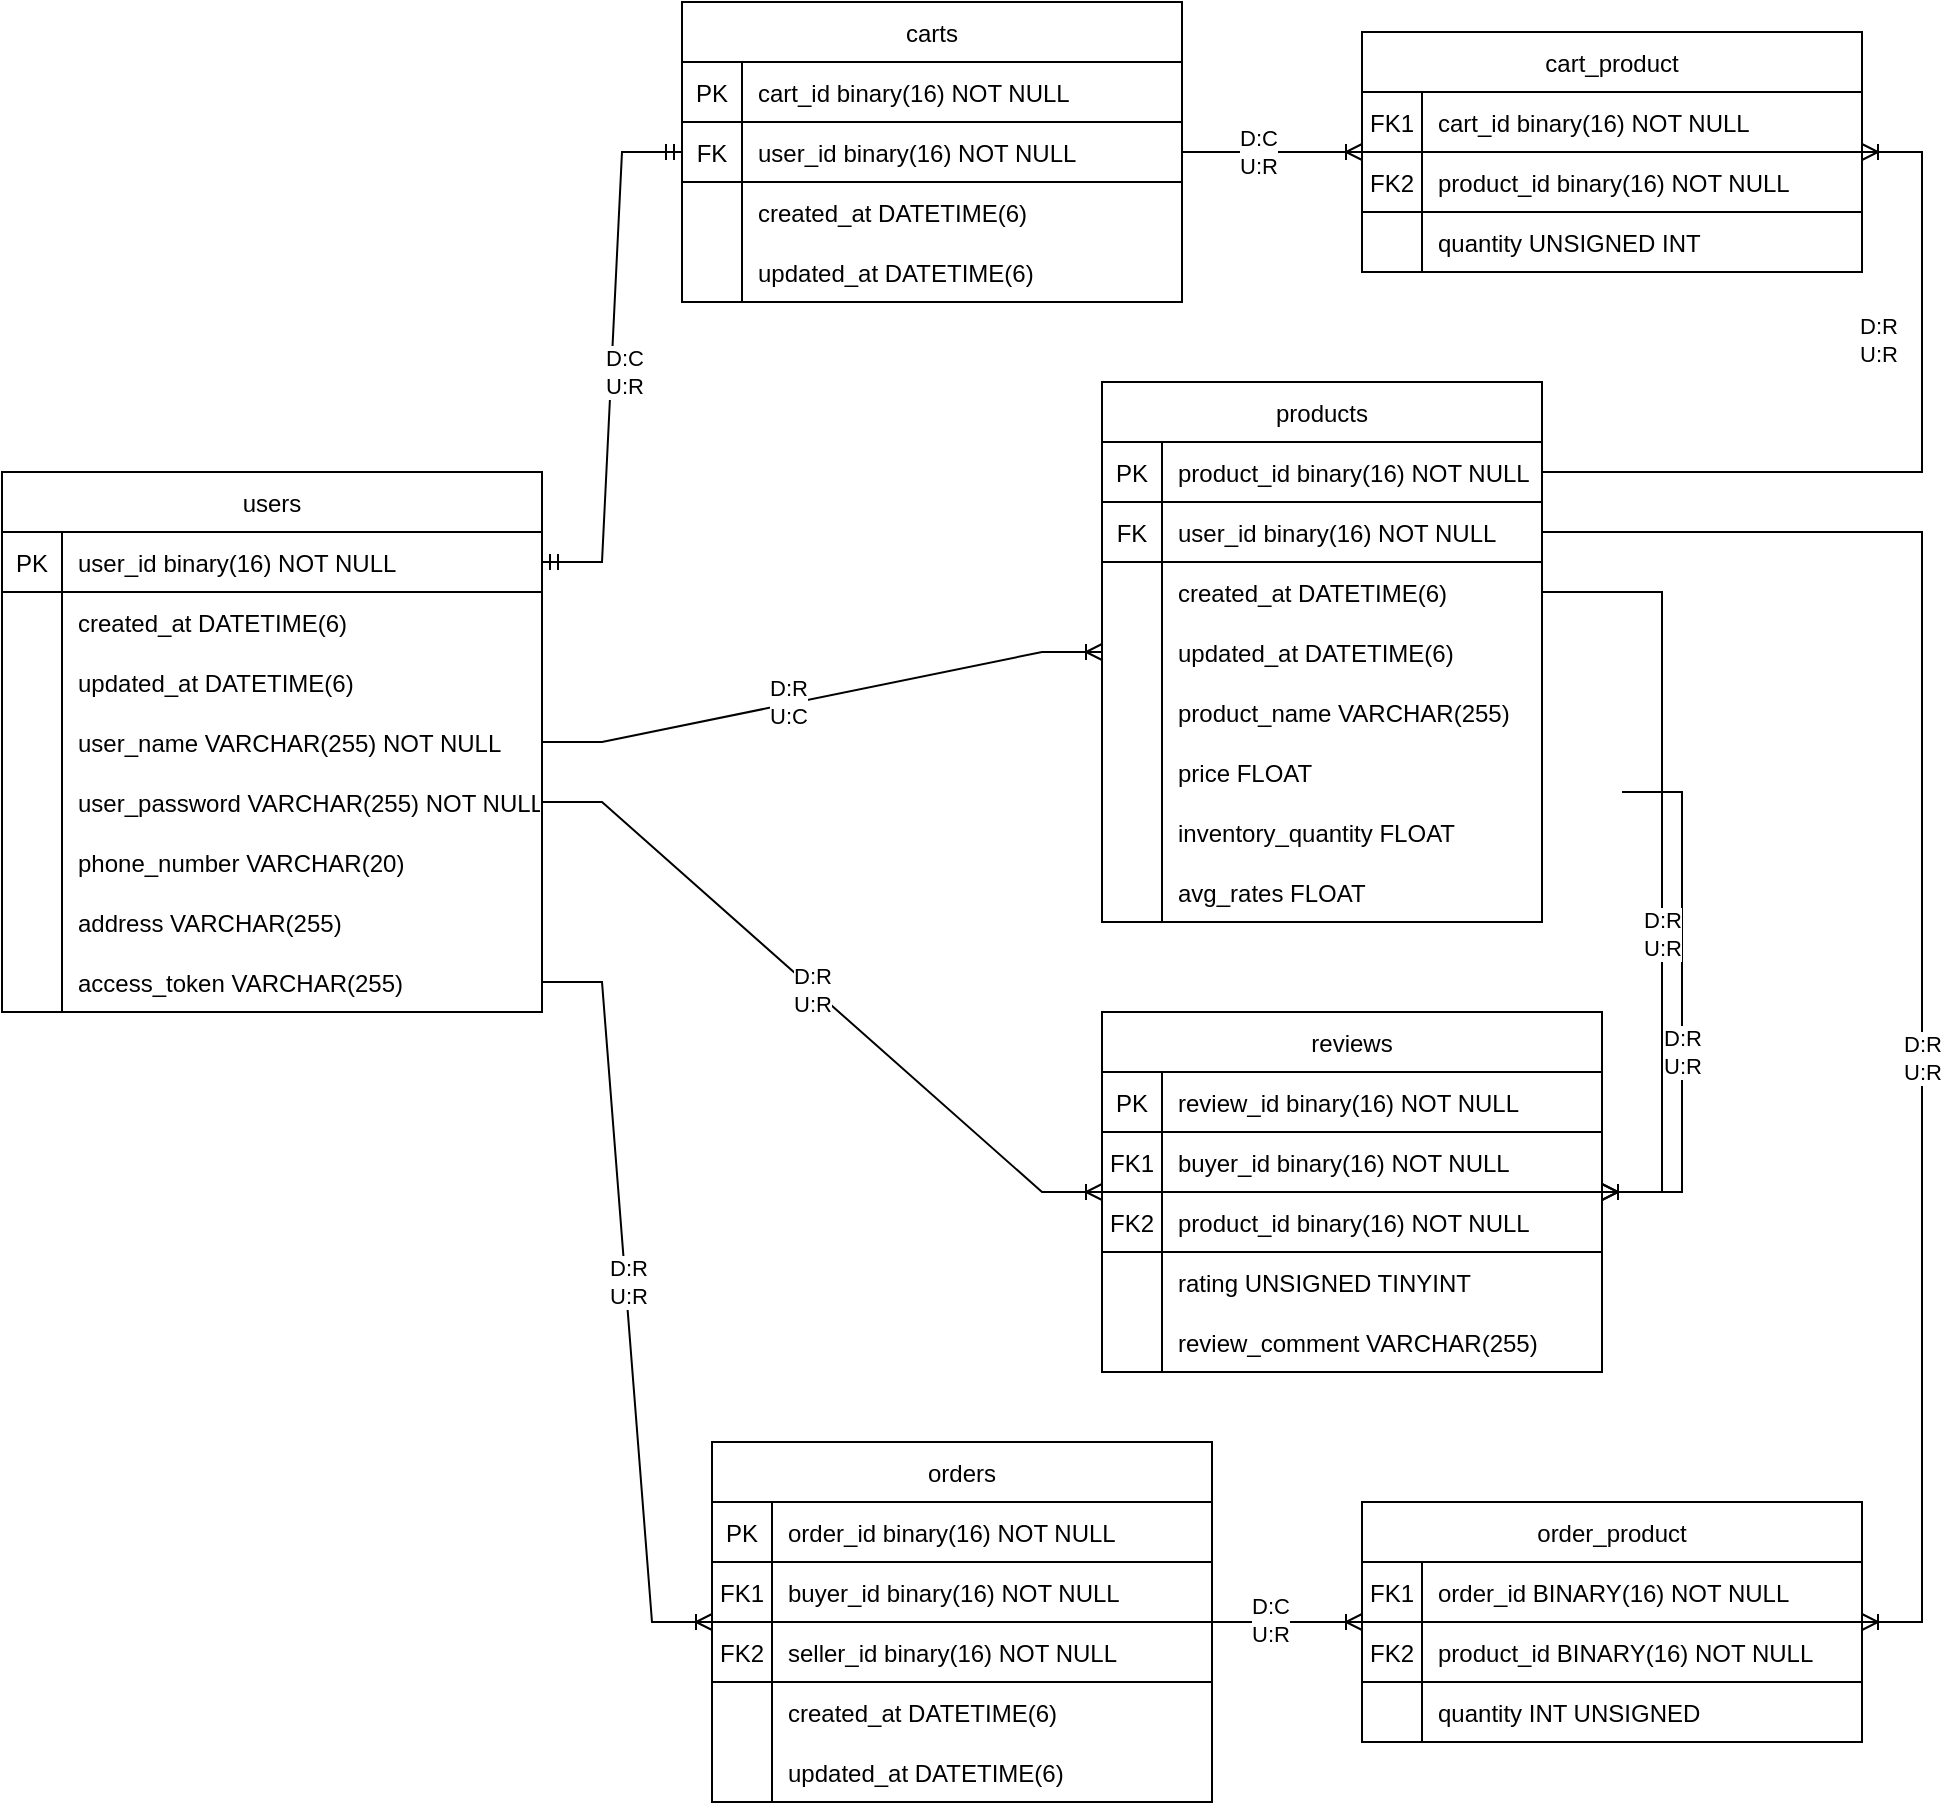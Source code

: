 <mxfile version="21.6.2" type="device">
  <diagram id="R2lEEEUBdFMjLlhIrx00" name="Page-1">
    <mxGraphModel dx="794" dy="1581" grid="1" gridSize="10" guides="1" tooltips="1" connect="1" arrows="1" fold="1" page="1" pageScale="1" pageWidth="850" pageHeight="1100" math="0" shadow="0" extFonts="Permanent Marker^https://fonts.googleapis.com/css?family=Permanent+Marker">
      <root>
        <mxCell id="0" />
        <mxCell id="1" parent="0" />
        <mxCell id="C-vyLk0tnHw3VtMMgP7b-2" value="products" style="shape=table;startSize=30;container=1;collapsible=1;childLayout=tableLayout;fixedRows=1;rowLines=0;fontStyle=0;align=center;resizeLast=0;noLabel=0;shadow=0;rounded=0;columnLines=1;strokeColor=default;swimlaneLine=1;bottom=1;left=1;right=1;allowArrows=1;fillOpacity=100;" parent="1" vertex="1">
          <mxGeometry x="620" y="120" width="220" height="270" as="geometry" />
        </mxCell>
        <mxCell id="C-vyLk0tnHw3VtMMgP7b-3" value="" style="shape=partialRectangle;collapsible=0;dropTarget=0;pointerEvents=0;fillColor=none;points=[[0,0.5],[1,0.5]];portConstraint=eastwest;top=0;left=0;right=0;bottom=1;fontStyle=0" parent="C-vyLk0tnHw3VtMMgP7b-2" vertex="1">
          <mxGeometry y="30" width="220" height="30" as="geometry" />
        </mxCell>
        <mxCell id="C-vyLk0tnHw3VtMMgP7b-4" value="PK" style="shape=partialRectangle;overflow=hidden;connectable=0;fillColor=none;top=0;left=0;bottom=0;right=0;fontStyle=0;" parent="C-vyLk0tnHw3VtMMgP7b-3" vertex="1">
          <mxGeometry width="30" height="30" as="geometry">
            <mxRectangle width="30" height="30" as="alternateBounds" />
          </mxGeometry>
        </mxCell>
        <mxCell id="C-vyLk0tnHw3VtMMgP7b-5" value="product_id binary(16) NOT NULL" style="shape=partialRectangle;overflow=hidden;connectable=0;fillColor=none;top=0;left=0;bottom=0;right=0;align=left;spacingLeft=6;fontStyle=0;" parent="C-vyLk0tnHw3VtMMgP7b-3" vertex="1">
          <mxGeometry x="30" width="190" height="30" as="geometry">
            <mxRectangle width="190" height="30" as="alternateBounds" />
          </mxGeometry>
        </mxCell>
        <mxCell id="14CpFTZPQxn80sqJEHn7-137" style="shape=partialRectangle;collapsible=0;dropTarget=0;pointerEvents=0;fillColor=none;points=[[0,0.5],[1,0.5]];portConstraint=eastwest;top=0;left=0;right=0;bottom=0;fontStyle=0" vertex="1" parent="C-vyLk0tnHw3VtMMgP7b-2">
          <mxGeometry y="60" width="220" height="30" as="geometry" />
        </mxCell>
        <mxCell id="14CpFTZPQxn80sqJEHn7-138" value="FK" style="shape=partialRectangle;overflow=hidden;connectable=0;fillColor=none;top=0;left=0;bottom=1;right=0;fontStyle=0;shadow=0;" vertex="1" parent="14CpFTZPQxn80sqJEHn7-137">
          <mxGeometry width="30" height="30" as="geometry">
            <mxRectangle width="30" height="30" as="alternateBounds" />
          </mxGeometry>
        </mxCell>
        <mxCell id="14CpFTZPQxn80sqJEHn7-139" value="user_id binary(16) NOT NULL" style="shape=partialRectangle;overflow=hidden;connectable=0;fillColor=none;top=0;left=0;bottom=1;right=0;align=left;spacingLeft=6;fontStyle=0;" vertex="1" parent="14CpFTZPQxn80sqJEHn7-137">
          <mxGeometry x="30" width="190" height="30" as="geometry">
            <mxRectangle width="190" height="30" as="alternateBounds" />
          </mxGeometry>
        </mxCell>
        <mxCell id="14CpFTZPQxn80sqJEHn7-206" style="shape=partialRectangle;collapsible=0;dropTarget=0;pointerEvents=0;fillColor=none;points=[[0,0.5],[1,0.5]];portConstraint=eastwest;top=0;left=0;right=0;bottom=0;fontStyle=0" vertex="1" parent="C-vyLk0tnHw3VtMMgP7b-2">
          <mxGeometry y="90" width="220" height="30" as="geometry" />
        </mxCell>
        <mxCell id="14CpFTZPQxn80sqJEHn7-207" style="shape=partialRectangle;overflow=hidden;connectable=0;fillColor=none;top=0;left=0;bottom=0;right=0;fontStyle=0;shadow=0;" vertex="1" parent="14CpFTZPQxn80sqJEHn7-206">
          <mxGeometry width="30" height="30" as="geometry">
            <mxRectangle width="30" height="30" as="alternateBounds" />
          </mxGeometry>
        </mxCell>
        <mxCell id="14CpFTZPQxn80sqJEHn7-208" value="created_at DATETIME(6)" style="shape=partialRectangle;overflow=hidden;connectable=0;fillColor=none;top=0;left=0;bottom=0;right=0;align=left;spacingLeft=6;fontStyle=0;" vertex="1" parent="14CpFTZPQxn80sqJEHn7-206">
          <mxGeometry x="30" width="190" height="30" as="geometry">
            <mxRectangle width="190" height="30" as="alternateBounds" />
          </mxGeometry>
        </mxCell>
        <mxCell id="14CpFTZPQxn80sqJEHn7-209" style="shape=partialRectangle;collapsible=0;dropTarget=0;pointerEvents=0;fillColor=none;points=[[0,0.5],[1,0.5]];portConstraint=eastwest;top=0;left=0;right=0;bottom=0;fontStyle=0" vertex="1" parent="C-vyLk0tnHw3VtMMgP7b-2">
          <mxGeometry y="120" width="220" height="30" as="geometry" />
        </mxCell>
        <mxCell id="14CpFTZPQxn80sqJEHn7-210" style="shape=partialRectangle;overflow=hidden;connectable=0;fillColor=none;top=0;left=0;bottom=0;right=0;fontStyle=0;shadow=0;" vertex="1" parent="14CpFTZPQxn80sqJEHn7-209">
          <mxGeometry width="30" height="30" as="geometry">
            <mxRectangle width="30" height="30" as="alternateBounds" />
          </mxGeometry>
        </mxCell>
        <mxCell id="14CpFTZPQxn80sqJEHn7-211" value="updated_at DATETIME(6)" style="shape=partialRectangle;overflow=hidden;connectable=0;fillColor=none;top=0;left=0;bottom=0;right=0;align=left;spacingLeft=6;fontStyle=0;" vertex="1" parent="14CpFTZPQxn80sqJEHn7-209">
          <mxGeometry x="30" width="190" height="30" as="geometry">
            <mxRectangle width="190" height="30" as="alternateBounds" />
          </mxGeometry>
        </mxCell>
        <mxCell id="14CpFTZPQxn80sqJEHn7-212" style="shape=partialRectangle;collapsible=0;dropTarget=0;pointerEvents=0;fillColor=none;points=[[0,0.5],[1,0.5]];portConstraint=eastwest;top=0;left=0;right=0;bottom=0;fontStyle=0" vertex="1" parent="C-vyLk0tnHw3VtMMgP7b-2">
          <mxGeometry y="150" width="220" height="30" as="geometry" />
        </mxCell>
        <mxCell id="14CpFTZPQxn80sqJEHn7-213" style="shape=partialRectangle;overflow=hidden;connectable=0;fillColor=none;top=0;left=0;bottom=0;right=0;fontStyle=0;shadow=0;" vertex="1" parent="14CpFTZPQxn80sqJEHn7-212">
          <mxGeometry width="30" height="30" as="geometry">
            <mxRectangle width="30" height="30" as="alternateBounds" />
          </mxGeometry>
        </mxCell>
        <mxCell id="14CpFTZPQxn80sqJEHn7-214" value="product_name VARCHAR(255)" style="shape=partialRectangle;overflow=hidden;connectable=0;fillColor=none;top=0;left=0;bottom=0;right=0;align=left;spacingLeft=6;fontStyle=0;" vertex="1" parent="14CpFTZPQxn80sqJEHn7-212">
          <mxGeometry x="30" width="190" height="30" as="geometry">
            <mxRectangle width="190" height="30" as="alternateBounds" />
          </mxGeometry>
        </mxCell>
        <mxCell id="14CpFTZPQxn80sqJEHn7-215" style="shape=partialRectangle;collapsible=0;dropTarget=0;pointerEvents=0;fillColor=none;points=[[0,0.5],[1,0.5]];portConstraint=eastwest;top=0;left=0;right=0;bottom=0;fontStyle=0" vertex="1" parent="C-vyLk0tnHw3VtMMgP7b-2">
          <mxGeometry y="180" width="220" height="30" as="geometry" />
        </mxCell>
        <mxCell id="14CpFTZPQxn80sqJEHn7-216" style="shape=partialRectangle;overflow=hidden;connectable=0;fillColor=none;top=0;left=0;bottom=0;right=0;fontStyle=0;shadow=0;" vertex="1" parent="14CpFTZPQxn80sqJEHn7-215">
          <mxGeometry width="30" height="30" as="geometry">
            <mxRectangle width="30" height="30" as="alternateBounds" />
          </mxGeometry>
        </mxCell>
        <mxCell id="14CpFTZPQxn80sqJEHn7-217" value="price FLOAT" style="shape=partialRectangle;overflow=hidden;connectable=0;fillColor=none;top=0;left=0;bottom=0;right=0;align=left;spacingLeft=6;fontStyle=0;" vertex="1" parent="14CpFTZPQxn80sqJEHn7-215">
          <mxGeometry x="30" width="190" height="30" as="geometry">
            <mxRectangle width="190" height="30" as="alternateBounds" />
          </mxGeometry>
        </mxCell>
        <mxCell id="14CpFTZPQxn80sqJEHn7-218" style="shape=partialRectangle;collapsible=0;dropTarget=0;pointerEvents=0;fillColor=none;points=[[0,0.5],[1,0.5]];portConstraint=eastwest;top=0;left=0;right=0;bottom=0;fontStyle=0" vertex="1" parent="C-vyLk0tnHw3VtMMgP7b-2">
          <mxGeometry y="210" width="220" height="30" as="geometry" />
        </mxCell>
        <mxCell id="14CpFTZPQxn80sqJEHn7-219" style="shape=partialRectangle;overflow=hidden;connectable=0;fillColor=none;top=0;left=0;bottom=0;right=0;fontStyle=0;shadow=0;" vertex="1" parent="14CpFTZPQxn80sqJEHn7-218">
          <mxGeometry width="30" height="30" as="geometry">
            <mxRectangle width="30" height="30" as="alternateBounds" />
          </mxGeometry>
        </mxCell>
        <mxCell id="14CpFTZPQxn80sqJEHn7-220" value="inventory_quantity FLOAT" style="shape=partialRectangle;overflow=hidden;connectable=0;fillColor=none;top=0;left=0;bottom=0;right=0;align=left;spacingLeft=6;fontStyle=0;" vertex="1" parent="14CpFTZPQxn80sqJEHn7-218">
          <mxGeometry x="30" width="190" height="30" as="geometry">
            <mxRectangle width="190" height="30" as="alternateBounds" />
          </mxGeometry>
        </mxCell>
        <mxCell id="14CpFTZPQxn80sqJEHn7-221" style="shape=partialRectangle;collapsible=0;dropTarget=0;pointerEvents=0;fillColor=none;points=[[0,0.5],[1,0.5]];portConstraint=eastwest;top=0;left=0;right=0;bottom=0;fontStyle=0" vertex="1" parent="C-vyLk0tnHw3VtMMgP7b-2">
          <mxGeometry y="240" width="220" height="30" as="geometry" />
        </mxCell>
        <mxCell id="14CpFTZPQxn80sqJEHn7-222" style="shape=partialRectangle;overflow=hidden;connectable=0;fillColor=none;top=0;left=0;bottom=0;right=0;fontStyle=0;shadow=0;" vertex="1" parent="14CpFTZPQxn80sqJEHn7-221">
          <mxGeometry width="30" height="30" as="geometry">
            <mxRectangle width="30" height="30" as="alternateBounds" />
          </mxGeometry>
        </mxCell>
        <mxCell id="14CpFTZPQxn80sqJEHn7-223" value="avg_rates FLOAT" style="shape=partialRectangle;overflow=hidden;connectable=0;fillColor=none;top=0;left=0;bottom=0;right=0;align=left;spacingLeft=6;fontStyle=0;" vertex="1" parent="14CpFTZPQxn80sqJEHn7-221">
          <mxGeometry x="30" width="190" height="30" as="geometry">
            <mxRectangle width="190" height="30" as="alternateBounds" />
          </mxGeometry>
        </mxCell>
        <mxCell id="C-vyLk0tnHw3VtMMgP7b-13" value="carts" style="shape=table;startSize=30;container=1;collapsible=1;childLayout=tableLayout;fixedRows=1;rowLines=0;fontStyle=0;align=center;resizeLast=0;resizeLastRow=0;" parent="1" vertex="1">
          <mxGeometry x="410" y="-70" width="250" height="150" as="geometry" />
        </mxCell>
        <mxCell id="C-vyLk0tnHw3VtMMgP7b-14" value="" style="shape=partialRectangle;collapsible=0;dropTarget=0;pointerEvents=0;fillColor=none;points=[[0,0.5],[1,0.5]];portConstraint=eastwest;top=0;left=0;right=0;bottom=1;fontStyle=0" parent="C-vyLk0tnHw3VtMMgP7b-13" vertex="1">
          <mxGeometry y="30" width="250" height="30" as="geometry" />
        </mxCell>
        <mxCell id="C-vyLk0tnHw3VtMMgP7b-15" value="PK" style="shape=partialRectangle;overflow=hidden;connectable=0;fillColor=none;top=0;left=0;bottom=0;right=0;fontStyle=0;" parent="C-vyLk0tnHw3VtMMgP7b-14" vertex="1">
          <mxGeometry width="30" height="30" as="geometry">
            <mxRectangle width="30" height="30" as="alternateBounds" />
          </mxGeometry>
        </mxCell>
        <mxCell id="C-vyLk0tnHw3VtMMgP7b-16" value="cart_id binary(16) NOT NULL" style="shape=partialRectangle;overflow=hidden;connectable=0;fillColor=none;top=0;left=0;bottom=0;right=0;align=left;spacingLeft=6;fontStyle=0;" parent="C-vyLk0tnHw3VtMMgP7b-14" vertex="1">
          <mxGeometry x="30" width="220" height="30" as="geometry">
            <mxRectangle width="220" height="30" as="alternateBounds" />
          </mxGeometry>
        </mxCell>
        <mxCell id="C-vyLk0tnHw3VtMMgP7b-17" value="" style="shape=partialRectangle;collapsible=0;dropTarget=0;pointerEvents=0;fillColor=none;points=[[0,0.5],[1,0.5]];portConstraint=eastwest;top=0;left=0;right=0;bottom=0;fontStyle=0" parent="C-vyLk0tnHw3VtMMgP7b-13" vertex="1">
          <mxGeometry y="60" width="250" height="30" as="geometry" />
        </mxCell>
        <mxCell id="C-vyLk0tnHw3VtMMgP7b-18" value="FK" style="shape=partialRectangle;overflow=hidden;connectable=0;fillColor=none;top=0;left=0;bottom=1;right=0;fontStyle=0" parent="C-vyLk0tnHw3VtMMgP7b-17" vertex="1">
          <mxGeometry width="30" height="30" as="geometry">
            <mxRectangle width="30" height="30" as="alternateBounds" />
          </mxGeometry>
        </mxCell>
        <mxCell id="C-vyLk0tnHw3VtMMgP7b-19" value="user_id binary(16) NOT NULL" style="shape=partialRectangle;overflow=hidden;connectable=0;fillColor=none;top=0;left=0;bottom=1;right=0;align=left;spacingLeft=6;fontStyle=0" parent="C-vyLk0tnHw3VtMMgP7b-17" vertex="1">
          <mxGeometry x="30" width="220" height="30" as="geometry">
            <mxRectangle width="220" height="30" as="alternateBounds" />
          </mxGeometry>
        </mxCell>
        <mxCell id="14CpFTZPQxn80sqJEHn7-166" style="shape=partialRectangle;collapsible=0;dropTarget=0;pointerEvents=0;fillColor=none;points=[[0,0.5],[1,0.5]];portConstraint=eastwest;top=0;left=0;right=0;bottom=0;fontStyle=0" vertex="1" parent="C-vyLk0tnHw3VtMMgP7b-13">
          <mxGeometry y="90" width="250" height="30" as="geometry" />
        </mxCell>
        <mxCell id="14CpFTZPQxn80sqJEHn7-167" style="shape=partialRectangle;overflow=hidden;connectable=0;fillColor=none;top=0;left=0;bottom=0;right=0;fontStyle=0" vertex="1" parent="14CpFTZPQxn80sqJEHn7-166">
          <mxGeometry width="30" height="30" as="geometry">
            <mxRectangle width="30" height="30" as="alternateBounds" />
          </mxGeometry>
        </mxCell>
        <mxCell id="14CpFTZPQxn80sqJEHn7-168" value="created_at DATETIME(6)" style="shape=partialRectangle;overflow=hidden;connectable=0;fillColor=none;top=0;left=0;bottom=0;right=0;align=left;spacingLeft=6;fontStyle=0" vertex="1" parent="14CpFTZPQxn80sqJEHn7-166">
          <mxGeometry x="30" width="220" height="30" as="geometry">
            <mxRectangle width="220" height="30" as="alternateBounds" />
          </mxGeometry>
        </mxCell>
        <mxCell id="14CpFTZPQxn80sqJEHn7-169" style="shape=partialRectangle;collapsible=0;dropTarget=0;pointerEvents=0;fillColor=none;points=[[0,0.5],[1,0.5]];portConstraint=eastwest;top=0;left=0;right=0;bottom=0;fontStyle=0" vertex="1" parent="C-vyLk0tnHw3VtMMgP7b-13">
          <mxGeometry y="120" width="250" height="30" as="geometry" />
        </mxCell>
        <mxCell id="14CpFTZPQxn80sqJEHn7-170" style="shape=partialRectangle;overflow=hidden;connectable=0;fillColor=none;top=0;left=0;bottom=0;right=0;fontStyle=0" vertex="1" parent="14CpFTZPQxn80sqJEHn7-169">
          <mxGeometry width="30" height="30" as="geometry">
            <mxRectangle width="30" height="30" as="alternateBounds" />
          </mxGeometry>
        </mxCell>
        <mxCell id="14CpFTZPQxn80sqJEHn7-171" value="updated_at DATETIME(6)" style="shape=partialRectangle;overflow=hidden;connectable=0;fillColor=none;top=0;left=0;bottom=0;right=0;align=left;spacingLeft=6;fontStyle=0" vertex="1" parent="14CpFTZPQxn80sqJEHn7-169">
          <mxGeometry x="30" width="220" height="30" as="geometry">
            <mxRectangle width="220" height="30" as="alternateBounds" />
          </mxGeometry>
        </mxCell>
        <mxCell id="C-vyLk0tnHw3VtMMgP7b-23" value="users" style="shape=table;startSize=30;container=1;collapsible=1;childLayout=tableLayout;fixedRows=1;rowLines=0;fontStyle=0;align=center;resizeLast=0;resizeLastRow=0;rounded=0;arcSize=15;columnLines=1;resizable=1;fixedWidth=0;autosize=0;resizeHeight=0;resizeWidth=0;expand=1;fixDash=0;portConstraintRotation=0;swimlaneLine=1;fillColor=default;" parent="1" vertex="1">
          <mxGeometry x="70" y="165" width="270" height="270" as="geometry" />
        </mxCell>
        <mxCell id="C-vyLk0tnHw3VtMMgP7b-24" value="" style="shape=partialRectangle;collapsible=0;dropTarget=0;pointerEvents=0;fillColor=none;points=[[0,0.5],[1,0.5]];portConstraint=eastwest;top=0;left=0;right=0;bottom=1;fontStyle=0" parent="C-vyLk0tnHw3VtMMgP7b-23" vertex="1">
          <mxGeometry y="30" width="270" height="30" as="geometry" />
        </mxCell>
        <mxCell id="C-vyLk0tnHw3VtMMgP7b-25" value="PK" style="shape=partialRectangle;overflow=hidden;connectable=0;fillColor=none;top=0;left=0;bottom=0;right=0;fontStyle=0;" parent="C-vyLk0tnHw3VtMMgP7b-24" vertex="1">
          <mxGeometry width="30" height="30" as="geometry">
            <mxRectangle width="30" height="30" as="alternateBounds" />
          </mxGeometry>
        </mxCell>
        <mxCell id="C-vyLk0tnHw3VtMMgP7b-26" value="user_id binary(16) NOT NULL" style="shape=partialRectangle;overflow=hidden;connectable=0;fillColor=none;top=0;left=0;bottom=0;right=0;align=left;spacingLeft=6;fontStyle=0;" parent="C-vyLk0tnHw3VtMMgP7b-24" vertex="1">
          <mxGeometry x="30" width="240" height="30" as="geometry">
            <mxRectangle width="240" height="30" as="alternateBounds" />
          </mxGeometry>
        </mxCell>
        <mxCell id="C-vyLk0tnHw3VtMMgP7b-27" value="" style="shape=partialRectangle;collapsible=0;dropTarget=0;pointerEvents=0;fillColor=none;points=[[0,0.5],[1,0.5]];portConstraint=eastwest;top=0;left=0;right=0;bottom=0;fontStyle=0" parent="C-vyLk0tnHw3VtMMgP7b-23" vertex="1">
          <mxGeometry y="60" width="270" height="30" as="geometry" />
        </mxCell>
        <mxCell id="C-vyLk0tnHw3VtMMgP7b-28" value="" style="shape=partialRectangle;overflow=hidden;connectable=0;fillColor=none;top=0;left=0;bottom=0;right=0;fontStyle=0" parent="C-vyLk0tnHw3VtMMgP7b-27" vertex="1">
          <mxGeometry width="30" height="30" as="geometry">
            <mxRectangle width="30" height="30" as="alternateBounds" />
          </mxGeometry>
        </mxCell>
        <mxCell id="C-vyLk0tnHw3VtMMgP7b-29" value="created_at DATETIME(6)" style="shape=partialRectangle;overflow=hidden;connectable=0;fillColor=none;top=0;left=0;bottom=0;right=0;align=left;spacingLeft=6;fontStyle=0" parent="C-vyLk0tnHw3VtMMgP7b-27" vertex="1">
          <mxGeometry x="30" width="240" height="30" as="geometry">
            <mxRectangle width="240" height="30" as="alternateBounds" />
          </mxGeometry>
        </mxCell>
        <mxCell id="14CpFTZPQxn80sqJEHn7-145" style="shape=partialRectangle;collapsible=0;dropTarget=0;pointerEvents=0;fillColor=none;points=[[0,0.5],[1,0.5]];portConstraint=eastwest;top=0;left=0;right=0;bottom=0;fontStyle=0" vertex="1" parent="C-vyLk0tnHw3VtMMgP7b-23">
          <mxGeometry y="90" width="270" height="30" as="geometry" />
        </mxCell>
        <mxCell id="14CpFTZPQxn80sqJEHn7-146" style="shape=partialRectangle;overflow=hidden;connectable=0;fillColor=none;top=0;left=0;bottom=0;right=0;fontStyle=0" vertex="1" parent="14CpFTZPQxn80sqJEHn7-145">
          <mxGeometry width="30" height="30" as="geometry">
            <mxRectangle width="30" height="30" as="alternateBounds" />
          </mxGeometry>
        </mxCell>
        <mxCell id="14CpFTZPQxn80sqJEHn7-147" value="updated_at DATETIME(6)" style="shape=partialRectangle;overflow=hidden;connectable=0;fillColor=none;top=0;left=0;bottom=0;right=0;align=left;spacingLeft=6;fontStyle=0" vertex="1" parent="14CpFTZPQxn80sqJEHn7-145">
          <mxGeometry x="30" width="240" height="30" as="geometry">
            <mxRectangle width="240" height="30" as="alternateBounds" />
          </mxGeometry>
        </mxCell>
        <mxCell id="14CpFTZPQxn80sqJEHn7-148" style="shape=partialRectangle;collapsible=0;dropTarget=0;pointerEvents=0;fillColor=none;points=[[0,0.5],[1,0.5]];portConstraint=eastwest;top=0;left=0;right=0;bottom=0;fontStyle=0" vertex="1" parent="C-vyLk0tnHw3VtMMgP7b-23">
          <mxGeometry y="120" width="270" height="30" as="geometry" />
        </mxCell>
        <mxCell id="14CpFTZPQxn80sqJEHn7-149" style="shape=partialRectangle;overflow=hidden;connectable=0;fillColor=none;top=0;left=0;bottom=0;right=0;fontStyle=0" vertex="1" parent="14CpFTZPQxn80sqJEHn7-148">
          <mxGeometry width="30" height="30" as="geometry">
            <mxRectangle width="30" height="30" as="alternateBounds" />
          </mxGeometry>
        </mxCell>
        <mxCell id="14CpFTZPQxn80sqJEHn7-150" value="user_name VARCHAR(255) NOT NULL" style="shape=partialRectangle;overflow=hidden;connectable=0;fillColor=none;top=0;left=0;bottom=0;right=0;align=left;spacingLeft=6;fontStyle=0;resizeHeight=0;resizable=1;noLabel=0;strokeOpacity=100;" vertex="1" parent="14CpFTZPQxn80sqJEHn7-148">
          <mxGeometry x="30" width="240" height="30" as="geometry">
            <mxRectangle width="240" height="30" as="alternateBounds" />
          </mxGeometry>
        </mxCell>
        <mxCell id="14CpFTZPQxn80sqJEHn7-151" style="shape=partialRectangle;collapsible=0;dropTarget=0;pointerEvents=0;fillColor=none;points=[[0,0.5],[1,0.5]];portConstraint=eastwest;top=0;left=0;right=0;bottom=0;fontStyle=0" vertex="1" parent="C-vyLk0tnHw3VtMMgP7b-23">
          <mxGeometry y="150" width="270" height="30" as="geometry" />
        </mxCell>
        <mxCell id="14CpFTZPQxn80sqJEHn7-152" style="shape=partialRectangle;overflow=hidden;connectable=0;fillColor=none;top=0;left=0;bottom=0;right=0;fontStyle=0" vertex="1" parent="14CpFTZPQxn80sqJEHn7-151">
          <mxGeometry width="30" height="30" as="geometry">
            <mxRectangle width="30" height="30" as="alternateBounds" />
          </mxGeometry>
        </mxCell>
        <mxCell id="14CpFTZPQxn80sqJEHn7-153" value="user_password VARCHAR(255) NOT NULL" style="shape=partialRectangle;overflow=hidden;connectable=0;fillColor=none;top=0;left=0;bottom=0;right=0;align=left;spacingLeft=6;fontStyle=0" vertex="1" parent="14CpFTZPQxn80sqJEHn7-151">
          <mxGeometry x="30" width="240" height="30" as="geometry">
            <mxRectangle width="240" height="30" as="alternateBounds" />
          </mxGeometry>
        </mxCell>
        <mxCell id="14CpFTZPQxn80sqJEHn7-154" style="shape=partialRectangle;collapsible=0;dropTarget=0;pointerEvents=0;fillColor=none;points=[[0,0.5],[1,0.5]];portConstraint=eastwest;top=0;left=0;right=0;bottom=0;fontStyle=0" vertex="1" parent="C-vyLk0tnHw3VtMMgP7b-23">
          <mxGeometry y="180" width="270" height="30" as="geometry" />
        </mxCell>
        <mxCell id="14CpFTZPQxn80sqJEHn7-155" style="shape=partialRectangle;overflow=hidden;connectable=0;fillColor=none;top=0;left=0;bottom=0;right=0;fontStyle=0" vertex="1" parent="14CpFTZPQxn80sqJEHn7-154">
          <mxGeometry width="30" height="30" as="geometry">
            <mxRectangle width="30" height="30" as="alternateBounds" />
          </mxGeometry>
        </mxCell>
        <mxCell id="14CpFTZPQxn80sqJEHn7-156" value="phone_number VARCHAR(20)" style="shape=partialRectangle;overflow=hidden;connectable=0;fillColor=none;top=0;left=0;bottom=0;right=0;align=left;spacingLeft=6;fontStyle=0" vertex="1" parent="14CpFTZPQxn80sqJEHn7-154">
          <mxGeometry x="30" width="240" height="30" as="geometry">
            <mxRectangle width="240" height="30" as="alternateBounds" />
          </mxGeometry>
        </mxCell>
        <mxCell id="14CpFTZPQxn80sqJEHn7-157" style="shape=partialRectangle;collapsible=0;dropTarget=0;pointerEvents=0;fillColor=none;points=[[0,0.5],[1,0.5]];portConstraint=eastwest;top=0;left=0;right=0;bottom=0;fontStyle=0" vertex="1" parent="C-vyLk0tnHw3VtMMgP7b-23">
          <mxGeometry y="210" width="270" height="30" as="geometry" />
        </mxCell>
        <mxCell id="14CpFTZPQxn80sqJEHn7-158" style="shape=partialRectangle;overflow=hidden;connectable=0;fillColor=none;top=0;left=0;bottom=0;right=0;fontStyle=0" vertex="1" parent="14CpFTZPQxn80sqJEHn7-157">
          <mxGeometry width="30" height="30" as="geometry">
            <mxRectangle width="30" height="30" as="alternateBounds" />
          </mxGeometry>
        </mxCell>
        <mxCell id="14CpFTZPQxn80sqJEHn7-159" value="address VARCHAR(255)" style="shape=partialRectangle;overflow=hidden;connectable=0;fillColor=none;top=0;left=0;bottom=0;right=0;align=left;spacingLeft=6;fontStyle=0" vertex="1" parent="14CpFTZPQxn80sqJEHn7-157">
          <mxGeometry x="30" width="240" height="30" as="geometry">
            <mxRectangle width="240" height="30" as="alternateBounds" />
          </mxGeometry>
        </mxCell>
        <mxCell id="14CpFTZPQxn80sqJEHn7-160" style="shape=partialRectangle;collapsible=0;dropTarget=0;pointerEvents=0;fillColor=none;points=[[0,0.5],[1,0.5]];portConstraint=eastwest;top=0;left=0;right=0;bottom=0;fontStyle=0" vertex="1" parent="C-vyLk0tnHw3VtMMgP7b-23">
          <mxGeometry y="240" width="270" height="30" as="geometry" />
        </mxCell>
        <mxCell id="14CpFTZPQxn80sqJEHn7-161" style="shape=partialRectangle;overflow=hidden;connectable=0;fillColor=none;top=0;left=0;bottom=0;right=0;fontStyle=0" vertex="1" parent="14CpFTZPQxn80sqJEHn7-160">
          <mxGeometry width="30" height="30" as="geometry">
            <mxRectangle width="30" height="30" as="alternateBounds" />
          </mxGeometry>
        </mxCell>
        <mxCell id="14CpFTZPQxn80sqJEHn7-162" value="access_token VARCHAR(255)" style="shape=partialRectangle;overflow=hidden;connectable=0;fillColor=none;top=0;left=0;bottom=0;right=0;align=left;spacingLeft=6;fontStyle=0" vertex="1" parent="14CpFTZPQxn80sqJEHn7-160">
          <mxGeometry x="30" width="240" height="30" as="geometry">
            <mxRectangle width="240" height="30" as="alternateBounds" />
          </mxGeometry>
        </mxCell>
        <mxCell id="14CpFTZPQxn80sqJEHn7-8" value="orders" style="shape=table;startSize=30;container=1;collapsible=1;childLayout=tableLayout;fixedRows=0;rowLines=0;fontStyle=0;align=center;resizeLast=1;columnLines=1;" vertex="1" parent="1">
          <mxGeometry x="425" y="650" width="250" height="180" as="geometry" />
        </mxCell>
        <mxCell id="14CpFTZPQxn80sqJEHn7-9" value="" style="shape=partialRectangle;collapsible=0;dropTarget=0;pointerEvents=0;fillColor=none;points=[[0,0.5],[1,0.5]];portConstraint=eastwest;top=0;left=0;right=0;bottom=1;fontStyle=0" vertex="1" parent="14CpFTZPQxn80sqJEHn7-8">
          <mxGeometry y="30" width="250" height="30" as="geometry" />
        </mxCell>
        <mxCell id="14CpFTZPQxn80sqJEHn7-10" value="PK" style="shape=partialRectangle;overflow=hidden;connectable=0;fillColor=none;top=0;left=0;bottom=0;right=0;fontStyle=0;" vertex="1" parent="14CpFTZPQxn80sqJEHn7-9">
          <mxGeometry width="30" height="30" as="geometry">
            <mxRectangle width="30" height="30" as="alternateBounds" />
          </mxGeometry>
        </mxCell>
        <mxCell id="14CpFTZPQxn80sqJEHn7-11" value="order_id binary(16) NOT NULL" style="shape=partialRectangle;overflow=hidden;connectable=0;fillColor=none;top=0;left=0;bottom=0;right=0;align=left;spacingLeft=6;fontStyle=0;" vertex="1" parent="14CpFTZPQxn80sqJEHn7-9">
          <mxGeometry x="30" width="220" height="30" as="geometry">
            <mxRectangle width="220" height="30" as="alternateBounds" />
          </mxGeometry>
        </mxCell>
        <mxCell id="14CpFTZPQxn80sqJEHn7-12" value="" style="shape=partialRectangle;collapsible=0;dropTarget=0;pointerEvents=0;fillColor=none;points=[[0,0.5],[1,0.5]];portConstraint=eastwest;top=0;left=0;right=0;bottom=0;fontStyle=0" vertex="1" parent="14CpFTZPQxn80sqJEHn7-8">
          <mxGeometry y="60" width="250" height="30" as="geometry" />
        </mxCell>
        <mxCell id="14CpFTZPQxn80sqJEHn7-13" value="FK1" style="shape=partialRectangle;overflow=hidden;connectable=0;fillColor=none;top=0;left=0;bottom=1;right=0;fontStyle=0" vertex="1" parent="14CpFTZPQxn80sqJEHn7-12">
          <mxGeometry width="30" height="30" as="geometry">
            <mxRectangle width="30" height="30" as="alternateBounds" />
          </mxGeometry>
        </mxCell>
        <mxCell id="14CpFTZPQxn80sqJEHn7-14" value="buyer_id binary(16) NOT NULL" style="shape=partialRectangle;overflow=hidden;connectable=0;fillColor=none;top=0;left=0;bottom=1;right=0;align=left;spacingLeft=6;fontStyle=0" vertex="1" parent="14CpFTZPQxn80sqJEHn7-12">
          <mxGeometry x="30" width="220" height="30" as="geometry">
            <mxRectangle width="220" height="30" as="alternateBounds" />
          </mxGeometry>
        </mxCell>
        <mxCell id="14CpFTZPQxn80sqJEHn7-99" style="shape=partialRectangle;collapsible=0;dropTarget=0;pointerEvents=0;fillColor=none;points=[[0,0.5],[1,0.5]];portConstraint=eastwest;top=0;left=0;right=0;bottom=0;fontStyle=0" vertex="1" parent="14CpFTZPQxn80sqJEHn7-8">
          <mxGeometry y="90" width="250" height="30" as="geometry" />
        </mxCell>
        <mxCell id="14CpFTZPQxn80sqJEHn7-100" value="FK2" style="shape=partialRectangle;overflow=hidden;connectable=0;fillColor=none;top=0;left=0;bottom=1;right=0;fontStyle=0" vertex="1" parent="14CpFTZPQxn80sqJEHn7-99">
          <mxGeometry width="30" height="30" as="geometry">
            <mxRectangle width="30" height="30" as="alternateBounds" />
          </mxGeometry>
        </mxCell>
        <mxCell id="14CpFTZPQxn80sqJEHn7-101" value="seller_id binary(16) NOT NULL" style="shape=partialRectangle;overflow=hidden;connectable=0;fillColor=none;top=0;left=0;bottom=1;right=0;align=left;spacingLeft=6;fontStyle=0" vertex="1" parent="14CpFTZPQxn80sqJEHn7-99">
          <mxGeometry x="30" width="220" height="30" as="geometry">
            <mxRectangle width="220" height="30" as="alternateBounds" />
          </mxGeometry>
        </mxCell>
        <mxCell id="14CpFTZPQxn80sqJEHn7-226" style="shape=partialRectangle;collapsible=0;dropTarget=0;pointerEvents=0;fillColor=none;points=[[0,0.5],[1,0.5]];portConstraint=eastwest;top=0;left=0;right=0;bottom=0;fontStyle=0" vertex="1" parent="14CpFTZPQxn80sqJEHn7-8">
          <mxGeometry y="120" width="250" height="30" as="geometry" />
        </mxCell>
        <mxCell id="14CpFTZPQxn80sqJEHn7-227" style="shape=partialRectangle;overflow=hidden;connectable=0;fillColor=none;top=0;left=0;bottom=0;right=0;fontStyle=0" vertex="1" parent="14CpFTZPQxn80sqJEHn7-226">
          <mxGeometry width="30" height="30" as="geometry">
            <mxRectangle width="30" height="30" as="alternateBounds" />
          </mxGeometry>
        </mxCell>
        <mxCell id="14CpFTZPQxn80sqJEHn7-228" value="created_at DATETIME(6)" style="shape=partialRectangle;overflow=hidden;connectable=0;fillColor=none;top=0;left=0;bottom=0;right=0;align=left;spacingLeft=6;fontStyle=0" vertex="1" parent="14CpFTZPQxn80sqJEHn7-226">
          <mxGeometry x="30" width="220" height="30" as="geometry">
            <mxRectangle width="220" height="30" as="alternateBounds" />
          </mxGeometry>
        </mxCell>
        <mxCell id="14CpFTZPQxn80sqJEHn7-229" style="shape=partialRectangle;collapsible=0;dropTarget=0;pointerEvents=0;fillColor=none;points=[[0,0.5],[1,0.5]];portConstraint=eastwest;top=0;left=0;right=0;bottom=0;fontStyle=0" vertex="1" parent="14CpFTZPQxn80sqJEHn7-8">
          <mxGeometry y="150" width="250" height="30" as="geometry" />
        </mxCell>
        <mxCell id="14CpFTZPQxn80sqJEHn7-230" style="shape=partialRectangle;overflow=hidden;connectable=0;fillColor=none;top=0;left=0;bottom=0;right=0;fontStyle=0" vertex="1" parent="14CpFTZPQxn80sqJEHn7-229">
          <mxGeometry width="30" height="30" as="geometry">
            <mxRectangle width="30" height="30" as="alternateBounds" />
          </mxGeometry>
        </mxCell>
        <mxCell id="14CpFTZPQxn80sqJEHn7-231" value="updated_at DATETIME(6)" style="shape=partialRectangle;overflow=hidden;connectable=0;fillColor=none;top=0;left=0;bottom=0;right=0;align=left;spacingLeft=6;fontStyle=0" vertex="1" parent="14CpFTZPQxn80sqJEHn7-229">
          <mxGeometry x="30" width="220" height="30" as="geometry">
            <mxRectangle width="220" height="30" as="alternateBounds" />
          </mxGeometry>
        </mxCell>
        <mxCell id="14CpFTZPQxn80sqJEHn7-15" value="" style="edgeStyle=entityRelationEdgeStyle;fontSize=12;html=1;endArrow=ERoneToMany;rounded=0;fontStyle=0;exitX=1;exitY=0.5;exitDx=0;exitDy=0;" edge="1" parent="1" source="14CpFTZPQxn80sqJEHn7-160" target="14CpFTZPQxn80sqJEHn7-8">
          <mxGeometry width="100" height="100" relative="1" as="geometry">
            <mxPoint x="340" y="440" as="sourcePoint" />
            <mxPoint x="440" y="340" as="targetPoint" />
          </mxGeometry>
        </mxCell>
        <mxCell id="14CpFTZPQxn80sqJEHn7-98" value="D:R&lt;br&gt;U:R" style="edgeLabel;html=1;align=center;verticalAlign=middle;resizable=0;points=[];" vertex="1" connectable="0" parent="14CpFTZPQxn80sqJEHn7-15">
          <mxGeometry x="-0.057" y="-4" relative="1" as="geometry">
            <mxPoint x="5" as="offset" />
          </mxGeometry>
        </mxCell>
        <mxCell id="14CpFTZPQxn80sqJEHn7-17" value="" style="edgeStyle=entityRelationEdgeStyle;fontSize=12;html=1;endArrow=ERmandOne;startArrow=ERmandOne;rounded=0;fontStyle=0;exitX=1;exitY=0.5;exitDx=0;exitDy=0;" edge="1" parent="1" source="C-vyLk0tnHw3VtMMgP7b-24" target="C-vyLk0tnHw3VtMMgP7b-13">
          <mxGeometry width="100" height="100" relative="1" as="geometry">
            <mxPoint x="360" y="460" as="sourcePoint" />
            <mxPoint x="420" y="550" as="targetPoint" />
            <Array as="points">
              <mxPoint x="220" y="170" />
            </Array>
          </mxGeometry>
        </mxCell>
        <mxCell id="14CpFTZPQxn80sqJEHn7-95" value="D:C&lt;br&gt;U:R" style="edgeLabel;html=1;align=center;verticalAlign=middle;resizable=0;points=[];" vertex="1" connectable="0" parent="14CpFTZPQxn80sqJEHn7-17">
          <mxGeometry x="-0.263" y="1" relative="1" as="geometry">
            <mxPoint x="8" y="-28" as="offset" />
          </mxGeometry>
        </mxCell>
        <mxCell id="14CpFTZPQxn80sqJEHn7-44" value="" style="edgeStyle=entityRelationEdgeStyle;fontSize=12;html=1;endArrow=ERoneToMany;rounded=0;fontStyle=0" edge="1" parent="1" source="C-vyLk0tnHw3VtMMgP7b-13" target="14CpFTZPQxn80sqJEHn7-48">
          <mxGeometry width="100" height="100" relative="1" as="geometry">
            <mxPoint x="680" y="470" as="sourcePoint" />
            <mxPoint x="750" y="470" as="targetPoint" />
          </mxGeometry>
        </mxCell>
        <mxCell id="14CpFTZPQxn80sqJEHn7-140" value="D:C&lt;br&gt;U:R" style="edgeLabel;html=1;align=center;verticalAlign=middle;resizable=0;points=[];" vertex="1" connectable="0" parent="14CpFTZPQxn80sqJEHn7-44">
          <mxGeometry x="-0.156" relative="1" as="geometry">
            <mxPoint as="offset" />
          </mxGeometry>
        </mxCell>
        <mxCell id="14CpFTZPQxn80sqJEHn7-48" value="cart_product" style="shape=table;startSize=30;container=1;collapsible=1;childLayout=tableLayout;fixedRows=1;rowLines=0;fontStyle=0;align=center;resizeLast=1;resizeLastRow=0;" vertex="1" parent="1">
          <mxGeometry x="750" y="-55" width="250" height="120" as="geometry" />
        </mxCell>
        <mxCell id="14CpFTZPQxn80sqJEHn7-55" value="" style="shape=partialRectangle;collapsible=0;dropTarget=0;pointerEvents=0;fillColor=none;points=[[0,0.5],[1,0.5]];portConstraint=eastwest;top=0;left=0;right=0;bottom=0;fontStyle=0" vertex="1" parent="14CpFTZPQxn80sqJEHn7-48">
          <mxGeometry y="30" width="250" height="30" as="geometry" />
        </mxCell>
        <mxCell id="14CpFTZPQxn80sqJEHn7-56" value="FK1" style="shape=partialRectangle;overflow=hidden;connectable=0;fillColor=none;top=0;left=0;bottom=1;right=0;fontStyle=0" vertex="1" parent="14CpFTZPQxn80sqJEHn7-55">
          <mxGeometry width="30" height="30" as="geometry">
            <mxRectangle width="30" height="30" as="alternateBounds" />
          </mxGeometry>
        </mxCell>
        <mxCell id="14CpFTZPQxn80sqJEHn7-57" value="cart_id binary(16) NOT NULL" style="shape=partialRectangle;overflow=hidden;connectable=0;fillColor=none;top=0;left=0;bottom=1;right=0;align=left;spacingLeft=6;fontStyle=0" vertex="1" parent="14CpFTZPQxn80sqJEHn7-55">
          <mxGeometry x="30" width="220" height="30" as="geometry">
            <mxRectangle width="220" height="30" as="alternateBounds" />
          </mxGeometry>
        </mxCell>
        <mxCell id="14CpFTZPQxn80sqJEHn7-58" style="shape=partialRectangle;collapsible=0;dropTarget=0;pointerEvents=0;fillColor=none;points=[[0,0.5],[1,0.5]];portConstraint=eastwest;top=0;left=0;right=0;bottom=0;fontStyle=0" vertex="1" parent="14CpFTZPQxn80sqJEHn7-48">
          <mxGeometry y="60" width="250" height="30" as="geometry" />
        </mxCell>
        <mxCell id="14CpFTZPQxn80sqJEHn7-59" value="FK2" style="shape=partialRectangle;overflow=hidden;connectable=0;fillColor=none;top=0;left=0;bottom=1;right=0;fontStyle=0" vertex="1" parent="14CpFTZPQxn80sqJEHn7-58">
          <mxGeometry width="30" height="30" as="geometry">
            <mxRectangle width="30" height="30" as="alternateBounds" />
          </mxGeometry>
        </mxCell>
        <mxCell id="14CpFTZPQxn80sqJEHn7-60" value="product_id binary(16) NOT NULL" style="shape=partialRectangle;overflow=hidden;connectable=0;fillColor=none;top=0;left=0;bottom=1;right=0;align=left;spacingLeft=6;fontStyle=0" vertex="1" parent="14CpFTZPQxn80sqJEHn7-58">
          <mxGeometry x="30" width="220" height="30" as="geometry">
            <mxRectangle width="220" height="30" as="alternateBounds" />
          </mxGeometry>
        </mxCell>
        <mxCell id="14CpFTZPQxn80sqJEHn7-61" style="shape=partialRectangle;collapsible=0;dropTarget=0;pointerEvents=0;fillColor=none;points=[[0,0.5],[1,0.5]];portConstraint=eastwest;top=0;left=0;right=0;bottom=0;fontStyle=0" vertex="1" parent="14CpFTZPQxn80sqJEHn7-48">
          <mxGeometry y="90" width="250" height="30" as="geometry" />
        </mxCell>
        <mxCell id="14CpFTZPQxn80sqJEHn7-62" style="shape=partialRectangle;overflow=hidden;connectable=0;fillColor=none;top=0;left=0;bottom=0;right=0;fontStyle=0" vertex="1" parent="14CpFTZPQxn80sqJEHn7-61">
          <mxGeometry width="30" height="30" as="geometry">
            <mxRectangle width="30" height="30" as="alternateBounds" />
          </mxGeometry>
        </mxCell>
        <mxCell id="14CpFTZPQxn80sqJEHn7-63" value="quantity UNSIGNED INT" style="shape=partialRectangle;overflow=hidden;connectable=0;fillColor=none;top=0;left=0;bottom=0;right=0;align=left;spacingLeft=6;fontStyle=0" vertex="1" parent="14CpFTZPQxn80sqJEHn7-61">
          <mxGeometry x="30" width="220" height="30" as="geometry">
            <mxRectangle width="220" height="30" as="alternateBounds" />
          </mxGeometry>
        </mxCell>
        <mxCell id="14CpFTZPQxn80sqJEHn7-67" value="" style="edgeStyle=entityRelationEdgeStyle;fontSize=12;html=1;endArrow=ERoneToMany;rounded=0;exitX=1;exitY=0.5;exitDx=0;exitDy=0;" edge="1" parent="1" source="C-vyLk0tnHw3VtMMgP7b-3" target="14CpFTZPQxn80sqJEHn7-48">
          <mxGeometry width="100" height="100" relative="1" as="geometry">
            <mxPoint x="660" y="310" as="sourcePoint" />
            <mxPoint x="760" y="210" as="targetPoint" />
          </mxGeometry>
        </mxCell>
        <mxCell id="14CpFTZPQxn80sqJEHn7-143" value="D:R&lt;br&gt;U:R" style="edgeLabel;html=1;align=center;verticalAlign=middle;resizable=0;points=[];" vertex="1" connectable="0" parent="14CpFTZPQxn80sqJEHn7-67">
          <mxGeometry x="-0.337" y="-3" relative="1" as="geometry">
            <mxPoint x="42" y="-69" as="offset" />
          </mxGeometry>
        </mxCell>
        <mxCell id="14CpFTZPQxn80sqJEHn7-68" value="order_product" style="shape=table;startSize=30;container=1;collapsible=1;childLayout=tableLayout;fixedRows=0;rowLines=0;fontStyle=0;align=center;resizeLast=1;columnLines=1;" vertex="1" parent="1">
          <mxGeometry x="750" y="680" width="250" height="120" as="geometry" />
        </mxCell>
        <mxCell id="14CpFTZPQxn80sqJEHn7-69" value="" style="shape=partialRectangle;collapsible=0;dropTarget=0;pointerEvents=0;fillColor=none;points=[[0,0.5],[1,0.5]];portConstraint=eastwest;top=0;left=0;right=0;bottom=0;fontStyle=0" vertex="1" parent="14CpFTZPQxn80sqJEHn7-68">
          <mxGeometry y="30" width="250" height="30" as="geometry" />
        </mxCell>
        <mxCell id="14CpFTZPQxn80sqJEHn7-70" value="FK1" style="shape=partialRectangle;overflow=hidden;connectable=0;fillColor=none;top=0;left=0;bottom=1;right=0;fontStyle=0" vertex="1" parent="14CpFTZPQxn80sqJEHn7-69">
          <mxGeometry width="30" height="30" as="geometry">
            <mxRectangle width="30" height="30" as="alternateBounds" />
          </mxGeometry>
        </mxCell>
        <mxCell id="14CpFTZPQxn80sqJEHn7-71" value="order_id BINARY(16) NOT NULL" style="shape=partialRectangle;overflow=hidden;connectable=0;fillColor=none;top=0;left=0;bottom=1;right=0;align=left;spacingLeft=6;fontStyle=0" vertex="1" parent="14CpFTZPQxn80sqJEHn7-69">
          <mxGeometry x="30" width="220" height="30" as="geometry">
            <mxRectangle width="220" height="30" as="alternateBounds" />
          </mxGeometry>
        </mxCell>
        <mxCell id="14CpFTZPQxn80sqJEHn7-72" style="shape=partialRectangle;collapsible=0;dropTarget=0;pointerEvents=0;fillColor=none;points=[[0,0.5],[1,0.5]];portConstraint=eastwest;top=0;left=0;right=0;bottom=0;fontStyle=0" vertex="1" parent="14CpFTZPQxn80sqJEHn7-68">
          <mxGeometry y="60" width="250" height="30" as="geometry" />
        </mxCell>
        <mxCell id="14CpFTZPQxn80sqJEHn7-73" value="FK2" style="shape=partialRectangle;overflow=hidden;connectable=0;fillColor=none;top=0;left=0;bottom=1;right=0;fontStyle=0" vertex="1" parent="14CpFTZPQxn80sqJEHn7-72">
          <mxGeometry width="30" height="30" as="geometry">
            <mxRectangle width="30" height="30" as="alternateBounds" />
          </mxGeometry>
        </mxCell>
        <mxCell id="14CpFTZPQxn80sqJEHn7-74" value="product_id BINARY(16) NOT NULL" style="shape=partialRectangle;overflow=hidden;connectable=0;fillColor=none;top=0;left=0;bottom=1;right=0;align=left;spacingLeft=6;fontStyle=0" vertex="1" parent="14CpFTZPQxn80sqJEHn7-72">
          <mxGeometry x="30" width="220" height="30" as="geometry">
            <mxRectangle width="220" height="30" as="alternateBounds" />
          </mxGeometry>
        </mxCell>
        <mxCell id="14CpFTZPQxn80sqJEHn7-75" style="shape=partialRectangle;collapsible=0;dropTarget=0;pointerEvents=0;fillColor=none;points=[[0,0.5],[1,0.5]];portConstraint=eastwest;top=0;left=0;right=0;bottom=0;fontStyle=0" vertex="1" parent="14CpFTZPQxn80sqJEHn7-68">
          <mxGeometry y="90" width="250" height="30" as="geometry" />
        </mxCell>
        <mxCell id="14CpFTZPQxn80sqJEHn7-76" style="shape=partialRectangle;overflow=hidden;connectable=0;fillColor=none;top=0;left=0;bottom=0;right=0;fontStyle=0" vertex="1" parent="14CpFTZPQxn80sqJEHn7-75">
          <mxGeometry width="30" height="30" as="geometry">
            <mxRectangle width="30" height="30" as="alternateBounds" />
          </mxGeometry>
        </mxCell>
        <mxCell id="14CpFTZPQxn80sqJEHn7-77" value="quantity INT UNSIGNED" style="shape=partialRectangle;overflow=hidden;connectable=0;fillColor=none;top=0;left=0;bottom=0;right=0;align=left;spacingLeft=6;fontStyle=0" vertex="1" parent="14CpFTZPQxn80sqJEHn7-75">
          <mxGeometry x="30" width="220" height="30" as="geometry">
            <mxRectangle width="220" height="30" as="alternateBounds" />
          </mxGeometry>
        </mxCell>
        <mxCell id="14CpFTZPQxn80sqJEHn7-78" value="" style="edgeStyle=entityRelationEdgeStyle;fontSize=12;html=1;endArrow=ERoneToMany;rounded=0;fontStyle=0" edge="1" parent="1" source="14CpFTZPQxn80sqJEHn7-8" target="14CpFTZPQxn80sqJEHn7-68">
          <mxGeometry width="100" height="100" relative="1" as="geometry">
            <mxPoint x="670" y="105" as="sourcePoint" />
            <mxPoint x="760" y="105" as="targetPoint" />
          </mxGeometry>
        </mxCell>
        <mxCell id="14CpFTZPQxn80sqJEHn7-141" value="D:C&lt;br&gt;U:R" style="edgeLabel;html=1;align=center;verticalAlign=middle;resizable=0;points=[];" vertex="1" connectable="0" parent="14CpFTZPQxn80sqJEHn7-78">
          <mxGeometry x="-0.222" y="1" relative="1" as="geometry">
            <mxPoint as="offset" />
          </mxGeometry>
        </mxCell>
        <mxCell id="14CpFTZPQxn80sqJEHn7-79" value="" style="edgeStyle=entityRelationEdgeStyle;fontSize=12;html=1;endArrow=ERoneToMany;rounded=0;exitX=1;exitY=0.5;exitDx=0;exitDy=0;" edge="1" parent="1" source="14CpFTZPQxn80sqJEHn7-137" target="14CpFTZPQxn80sqJEHn7-68">
          <mxGeometry width="100" height="100" relative="1" as="geometry">
            <mxPoint x="1170" y="310" as="sourcePoint" />
            <mxPoint x="1010" y="105" as="targetPoint" />
          </mxGeometry>
        </mxCell>
        <mxCell id="14CpFTZPQxn80sqJEHn7-144" value="D:R&lt;br&gt;U:R" style="edgeLabel;html=1;align=center;verticalAlign=middle;resizable=0;points=[];" vertex="1" connectable="0" parent="14CpFTZPQxn80sqJEHn7-79">
          <mxGeometry x="0.184" relative="1" as="geometry">
            <mxPoint as="offset" />
          </mxGeometry>
        </mxCell>
        <mxCell id="14CpFTZPQxn80sqJEHn7-94" value="" style="edgeStyle=entityRelationEdgeStyle;fontSize=12;html=1;endArrow=ERoneToMany;rounded=0;fontStyle=0;" edge="1" parent="1" source="C-vyLk0tnHw3VtMMgP7b-23" target="C-vyLk0tnHw3VtMMgP7b-2">
          <mxGeometry width="100" height="100" relative="1" as="geometry">
            <mxPoint x="320" y="310" as="sourcePoint" />
            <mxPoint x="420" y="310" as="targetPoint" />
            <Array as="points">
              <mxPoint x="300" y="410" />
              <mxPoint x="670" y="530" />
              <mxPoint x="620" y="530" />
            </Array>
          </mxGeometry>
        </mxCell>
        <mxCell id="14CpFTZPQxn80sqJEHn7-96" value="D:R&lt;br&gt;U:C" style="edgeLabel;html=1;align=center;verticalAlign=middle;resizable=0;points=[];" vertex="1" connectable="0" parent="14CpFTZPQxn80sqJEHn7-94">
          <mxGeometry x="-0.152" y="1" relative="1" as="geometry">
            <mxPoint x="4" y="-1" as="offset" />
          </mxGeometry>
        </mxCell>
        <mxCell id="14CpFTZPQxn80sqJEHn7-178" value="reviews" style="shape=table;startSize=30;container=1;collapsible=1;childLayout=tableLayout;fixedRows=0;rowLines=0;fontStyle=0;align=center;resizeLast=0;" vertex="1" parent="1">
          <mxGeometry x="620" y="435" width="250" height="180" as="geometry" />
        </mxCell>
        <mxCell id="14CpFTZPQxn80sqJEHn7-179" value="" style="shape=partialRectangle;collapsible=0;dropTarget=0;pointerEvents=0;fillColor=none;points=[[0,0.5],[1,0.5]];portConstraint=eastwest;top=0;left=0;right=0;bottom=1;fontStyle=0" vertex="1" parent="14CpFTZPQxn80sqJEHn7-178">
          <mxGeometry y="30" width="250" height="30" as="geometry" />
        </mxCell>
        <mxCell id="14CpFTZPQxn80sqJEHn7-180" value="PK" style="shape=partialRectangle;overflow=hidden;connectable=0;fillColor=none;top=0;left=0;bottom=0;right=0;fontStyle=0;" vertex="1" parent="14CpFTZPQxn80sqJEHn7-179">
          <mxGeometry width="30" height="30" as="geometry">
            <mxRectangle width="30" height="30" as="alternateBounds" />
          </mxGeometry>
        </mxCell>
        <mxCell id="14CpFTZPQxn80sqJEHn7-181" value="review_id binary(16) NOT NULL" style="shape=partialRectangle;overflow=hidden;connectable=0;fillColor=none;top=0;left=0;bottom=0;right=0;align=left;spacingLeft=6;fontStyle=0;" vertex="1" parent="14CpFTZPQxn80sqJEHn7-179">
          <mxGeometry x="30" width="220" height="30" as="geometry">
            <mxRectangle width="220" height="30" as="alternateBounds" />
          </mxGeometry>
        </mxCell>
        <mxCell id="14CpFTZPQxn80sqJEHn7-182" value="" style="shape=partialRectangle;collapsible=0;dropTarget=0;pointerEvents=0;fillColor=none;points=[[0,0.5],[1,0.5]];portConstraint=eastwest;top=0;left=0;right=0;bottom=0;fontStyle=0" vertex="1" parent="14CpFTZPQxn80sqJEHn7-178">
          <mxGeometry y="60" width="250" height="30" as="geometry" />
        </mxCell>
        <mxCell id="14CpFTZPQxn80sqJEHn7-183" value="FK1" style="shape=partialRectangle;overflow=hidden;connectable=0;fillColor=none;top=0;left=0;bottom=1;right=0;fontStyle=0" vertex="1" parent="14CpFTZPQxn80sqJEHn7-182">
          <mxGeometry width="30" height="30" as="geometry">
            <mxRectangle width="30" height="30" as="alternateBounds" />
          </mxGeometry>
        </mxCell>
        <mxCell id="14CpFTZPQxn80sqJEHn7-184" value="buyer_id binary(16) NOT NULL" style="shape=partialRectangle;overflow=hidden;connectable=0;fillColor=none;top=0;left=0;bottom=1;right=0;align=left;spacingLeft=6;fontStyle=0" vertex="1" parent="14CpFTZPQxn80sqJEHn7-182">
          <mxGeometry x="30" width="220" height="30" as="geometry">
            <mxRectangle width="220" height="30" as="alternateBounds" />
          </mxGeometry>
        </mxCell>
        <mxCell id="14CpFTZPQxn80sqJEHn7-185" style="shape=partialRectangle;collapsible=0;dropTarget=0;pointerEvents=0;fillColor=none;points=[[0,0.5],[1,0.5]];portConstraint=eastwest;top=0;left=0;right=0;bottom=0;fontStyle=0" vertex="1" parent="14CpFTZPQxn80sqJEHn7-178">
          <mxGeometry y="90" width="250" height="30" as="geometry" />
        </mxCell>
        <mxCell id="14CpFTZPQxn80sqJEHn7-186" value="FK2" style="shape=partialRectangle;overflow=hidden;connectable=0;fillColor=none;top=0;left=0;bottom=1;right=0;fontStyle=0" vertex="1" parent="14CpFTZPQxn80sqJEHn7-185">
          <mxGeometry width="30" height="30" as="geometry">
            <mxRectangle width="30" height="30" as="alternateBounds" />
          </mxGeometry>
        </mxCell>
        <mxCell id="14CpFTZPQxn80sqJEHn7-187" value="product_id binary(16) NOT NULL" style="shape=partialRectangle;overflow=hidden;connectable=0;fillColor=none;top=0;left=0;bottom=1;right=0;align=left;spacingLeft=6;fontStyle=0" vertex="1" parent="14CpFTZPQxn80sqJEHn7-185">
          <mxGeometry x="30" width="220" height="30" as="geometry">
            <mxRectangle width="220" height="30" as="alternateBounds" />
          </mxGeometry>
        </mxCell>
        <mxCell id="14CpFTZPQxn80sqJEHn7-188" style="shape=partialRectangle;collapsible=0;dropTarget=0;pointerEvents=0;fillColor=none;points=[[0,0.5],[1,0.5]];portConstraint=eastwest;top=0;left=0;right=0;bottom=0;fontStyle=0" vertex="1" parent="14CpFTZPQxn80sqJEHn7-178">
          <mxGeometry y="120" width="250" height="30" as="geometry" />
        </mxCell>
        <mxCell id="14CpFTZPQxn80sqJEHn7-189" style="shape=partialRectangle;overflow=hidden;connectable=0;fillColor=none;top=0;left=0;bottom=0;right=0;fontStyle=0" vertex="1" parent="14CpFTZPQxn80sqJEHn7-188">
          <mxGeometry width="30" height="30" as="geometry">
            <mxRectangle width="30" height="30" as="alternateBounds" />
          </mxGeometry>
        </mxCell>
        <mxCell id="14CpFTZPQxn80sqJEHn7-190" value="rating UNSIGNED TINYINT" style="shape=partialRectangle;overflow=hidden;connectable=0;fillColor=none;top=0;left=0;bottom=0;right=0;align=left;spacingLeft=6;fontStyle=0" vertex="1" parent="14CpFTZPQxn80sqJEHn7-188">
          <mxGeometry x="30" width="220" height="30" as="geometry">
            <mxRectangle width="220" height="30" as="alternateBounds" />
          </mxGeometry>
        </mxCell>
        <mxCell id="14CpFTZPQxn80sqJEHn7-195" style="shape=partialRectangle;collapsible=0;dropTarget=0;pointerEvents=0;fillColor=none;points=[[0,0.5],[1,0.5]];portConstraint=eastwest;top=0;left=0;right=0;bottom=0;fontStyle=0" vertex="1" parent="14CpFTZPQxn80sqJEHn7-178">
          <mxGeometry y="150" width="250" height="30" as="geometry" />
        </mxCell>
        <mxCell id="14CpFTZPQxn80sqJEHn7-196" style="shape=partialRectangle;overflow=hidden;connectable=0;fillColor=none;top=0;left=0;bottom=0;right=0;fontStyle=0" vertex="1" parent="14CpFTZPQxn80sqJEHn7-195">
          <mxGeometry width="30" height="30" as="geometry">
            <mxRectangle width="30" height="30" as="alternateBounds" />
          </mxGeometry>
        </mxCell>
        <mxCell id="14CpFTZPQxn80sqJEHn7-197" value="review_comment VARCHAR(255)" style="shape=partialRectangle;overflow=hidden;connectable=0;fillColor=none;top=0;left=0;bottom=0;right=0;align=left;spacingLeft=6;fontStyle=0" vertex="1" parent="14CpFTZPQxn80sqJEHn7-195">
          <mxGeometry x="30" width="220" height="30" as="geometry">
            <mxRectangle width="220" height="30" as="alternateBounds" />
          </mxGeometry>
        </mxCell>
        <mxCell id="14CpFTZPQxn80sqJEHn7-191" value="" style="edgeStyle=entityRelationEdgeStyle;fontSize=12;html=1;endArrow=ERoneToMany;rounded=0;fontStyle=0;exitX=1;exitY=0.5;exitDx=0;exitDy=0;" edge="1" parent="1" source="14CpFTZPQxn80sqJEHn7-151" target="14CpFTZPQxn80sqJEHn7-178">
          <mxGeometry width="100" height="100" relative="1" as="geometry">
            <mxPoint x="350" y="430" as="sourcePoint" />
            <mxPoint x="420" y="545" as="targetPoint" />
          </mxGeometry>
        </mxCell>
        <mxCell id="14CpFTZPQxn80sqJEHn7-192" value="D:R&lt;br&gt;U:R" style="edgeLabel;html=1;align=center;verticalAlign=middle;resizable=0;points=[];" vertex="1" connectable="0" parent="14CpFTZPQxn80sqJEHn7-191">
          <mxGeometry x="-0.057" y="-4" relative="1" as="geometry">
            <mxPoint x="5" as="offset" />
          </mxGeometry>
        </mxCell>
        <mxCell id="14CpFTZPQxn80sqJEHn7-198" value="" style="edgeStyle=entityRelationEdgeStyle;fontSize=12;html=1;endArrow=ERoneToMany;rounded=0;exitX=1;exitY=0.5;exitDx=0;exitDy=0;" edge="1" parent="1" source="14CpFTZPQxn80sqJEHn7-172" target="14CpFTZPQxn80sqJEHn7-178">
          <mxGeometry width="100" height="100" relative="1" as="geometry">
            <mxPoint x="880" y="325" as="sourcePoint" />
            <mxPoint x="1010" y="735" as="targetPoint" />
          </mxGeometry>
        </mxCell>
        <mxCell id="14CpFTZPQxn80sqJEHn7-199" value="D:R&lt;br&gt;U:R" style="edgeLabel;html=1;align=center;verticalAlign=middle;resizable=0;points=[];" vertex="1" connectable="0" parent="14CpFTZPQxn80sqJEHn7-198">
          <mxGeometry x="0.184" relative="1" as="geometry">
            <mxPoint as="offset" />
          </mxGeometry>
        </mxCell>
        <mxCell id="14CpFTZPQxn80sqJEHn7-224" value="" style="edgeStyle=entityRelationEdgeStyle;fontSize=12;html=1;endArrow=ERoneToMany;rounded=0;exitX=1;exitY=0.5;exitDx=0;exitDy=0;" edge="1" parent="1" source="14CpFTZPQxn80sqJEHn7-206" target="14CpFTZPQxn80sqJEHn7-178">
          <mxGeometry width="100" height="100" relative="1" as="geometry">
            <mxPoint x="850" y="205" as="sourcePoint" />
            <mxPoint x="1010" y="750" as="targetPoint" />
          </mxGeometry>
        </mxCell>
        <mxCell id="14CpFTZPQxn80sqJEHn7-225" value="D:R&lt;br&gt;U:R" style="edgeLabel;html=1;align=center;verticalAlign=middle;resizable=0;points=[];" vertex="1" connectable="0" parent="14CpFTZPQxn80sqJEHn7-224">
          <mxGeometry x="0.184" relative="1" as="geometry">
            <mxPoint as="offset" />
          </mxGeometry>
        </mxCell>
      </root>
    </mxGraphModel>
  </diagram>
</mxfile>
